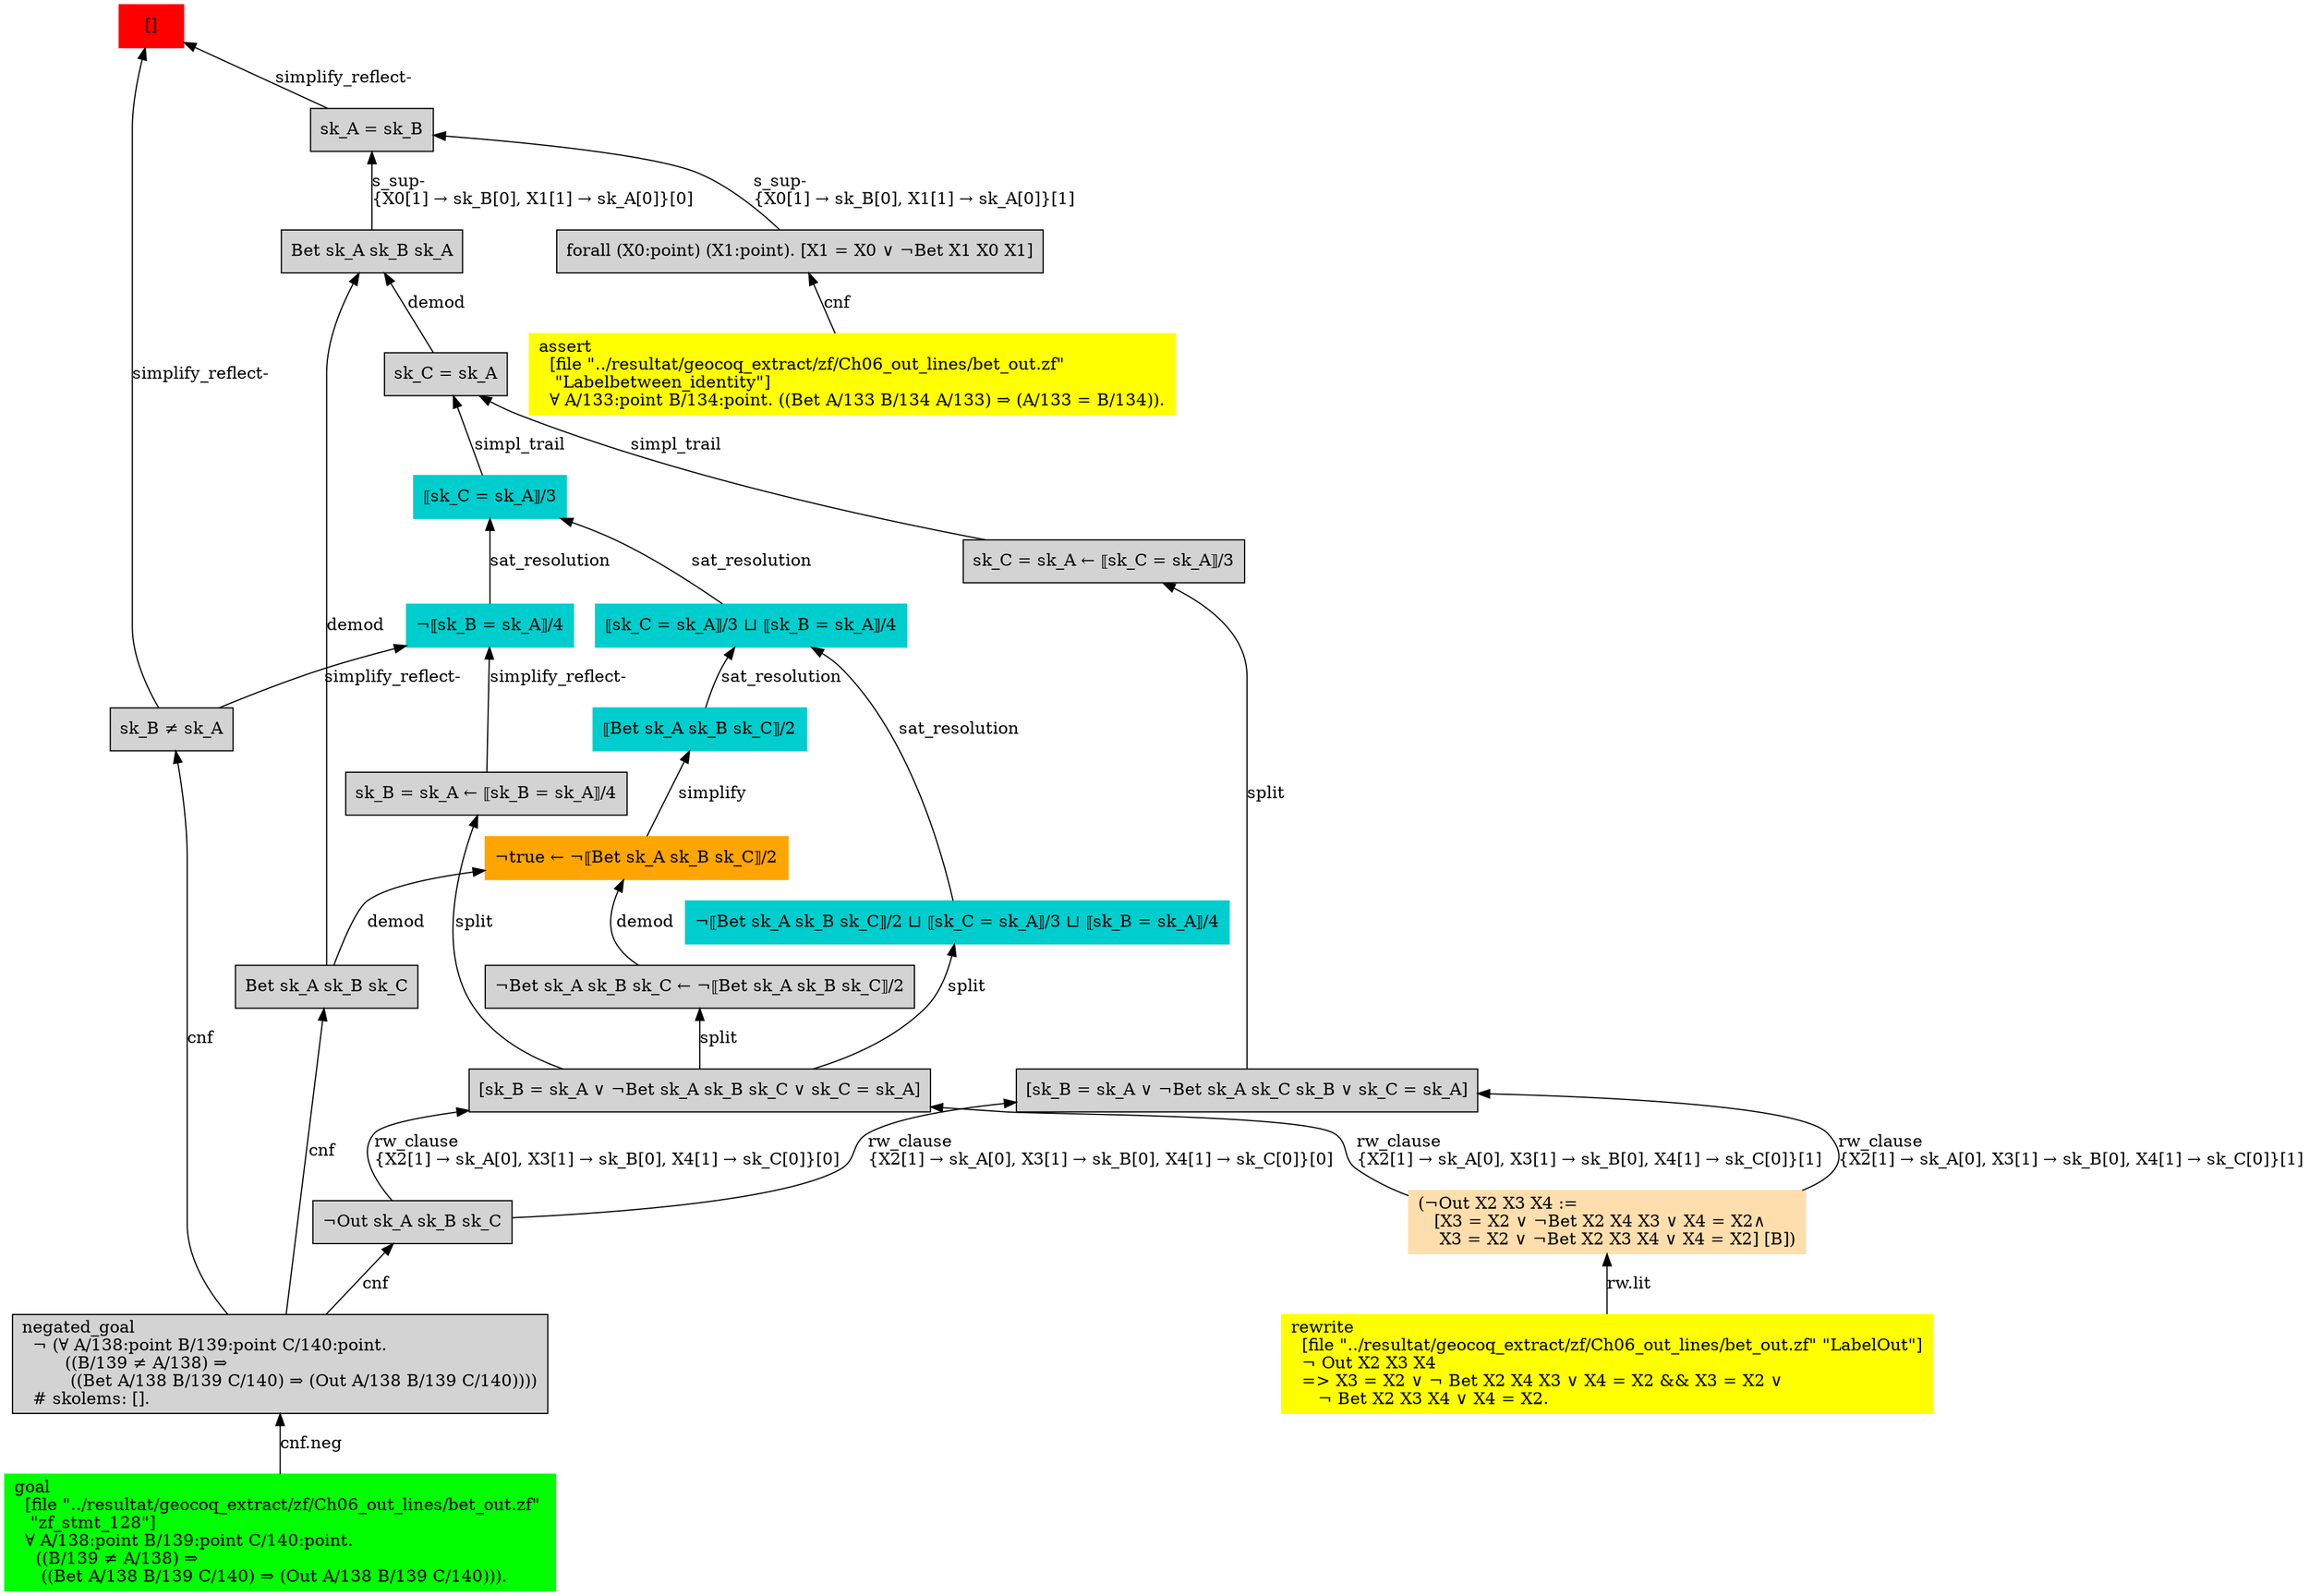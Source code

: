 digraph "unsat_graph" {
  vertex_0 [color=red, label="[]", shape=box, style=filled];
  vertex_0 -> vertex_1 [label="simplify_reflect-", dir="back"];
  vertex_1 [shape=box, label="sk_B ≠ sk_A\l", style=filled];
  vertex_1 -> vertex_2 [label="cnf", dir="back"];
  vertex_2 [shape=box, label="negated_goal\l  ¬ (∀ A/138:point B/139:point C/140:point.\l        ((B/139 ≠ A/138) ⇒\l         ((Bet A/138 B/139 C/140) ⇒ (Out A/138 B/139 C/140))))\l  # skolems: [].\l", style=filled];
  vertex_2 -> vertex_3 [label="cnf.neg", dir="back"];
  vertex_3 [color=green, shape=box, label="goal\l  [file \"../resultat/geocoq_extract/zf/Ch06_out_lines/bet_out.zf\" \l   \"zf_stmt_128\"]\l  ∀ A/138:point B/139:point C/140:point.\l    ((B/139 ≠ A/138) ⇒\l     ((Bet A/138 B/139 C/140) ⇒ (Out A/138 B/139 C/140))).\l", style=filled];
  vertex_0 -> vertex_4 [label="simplify_reflect-", dir="back"];
  vertex_4 [shape=box, label="sk_A = sk_B\l", style=filled];
  vertex_4 -> vertex_5 [label="s_sup-\l\{X0[1] → sk_B[0], X1[1] → sk_A[0]\}[1]\l", dir="back"];
  vertex_5 [shape=box, label="forall (X0:point) (X1:point). [X1 = X0 ∨ ¬Bet X1 X0 X1]\l", style=filled];
  vertex_5 -> vertex_6 [label="cnf", dir="back"];
  vertex_6 [color=yellow, shape=box, label="assert\l  [file \"../resultat/geocoq_extract/zf/Ch06_out_lines/bet_out.zf\" \l   \"Labelbetween_identity\"]\l  ∀ A/133:point B/134:point. ((Bet A/133 B/134 A/133) ⇒ (A/133 = B/134)).\l", style=filled];
  vertex_4 -> vertex_7 [label="s_sup-\l\{X0[1] → sk_B[0], X1[1] → sk_A[0]\}[0]\l", dir="back"];
  vertex_7 [shape=box, label="Bet sk_A sk_B sk_A\l", style=filled];
  vertex_7 -> vertex_8 [label="demod", dir="back"];
  vertex_8 [shape=box, label="sk_C = sk_A\l", style=filled];
  vertex_8 -> vertex_9 [label="simpl_trail", dir="back"];
  vertex_9 [color=cyan3, shape=box, label="⟦sk_C = sk_A⟧/3\l", style=filled];
  vertex_9 -> vertex_10 [label="sat_resolution", dir="back"];
  vertex_10 [color=cyan3, shape=box, label="¬⟦sk_B = sk_A⟧/4\l", style=filled];
  vertex_10 -> vertex_1 [label="simplify_reflect-", dir="back"];
  vertex_10 -> vertex_11 [label="simplify_reflect-", dir="back"];
  vertex_11 [shape=box, label="sk_B = sk_A ← ⟦sk_B = sk_A⟧/4\l", style=filled];
  vertex_11 -> vertex_12 [label="split", dir="back"];
  vertex_12 [shape=box, label="[sk_B = sk_A ∨ ¬Bet sk_A sk_B sk_C ∨ sk_C = sk_A]\l", style=filled];
  vertex_12 -> vertex_13 [label="rw_clause\l\{X2[1] → sk_A[0], X3[1] → sk_B[0], X4[1] → sk_C[0]\}[1]\l", dir="back"];
  vertex_13 [color=navajowhite, shape=box, label="(¬Out X2 X3 X4 :=\l   [X3 = X2 ∨ ¬Bet X2 X4 X3 ∨ X4 = X2∧\l    X3 = X2 ∨ ¬Bet X2 X3 X4 ∨ X4 = X2] [B])\l", style=filled];
  vertex_13 -> vertex_14 [label="rw.lit", dir="back"];
  vertex_14 [color=yellow, shape=box, label="rewrite\l  [file \"../resultat/geocoq_extract/zf/Ch06_out_lines/bet_out.zf\" \"LabelOut\"]\l  ¬ Out X2 X3 X4\l  =\> X3 = X2 ∨ ¬ Bet X2 X4 X3 ∨ X4 = X2 && X3 = X2 ∨ \l     ¬ Bet X2 X3 X4 ∨ X4 = X2.\l", style=filled];
  vertex_12 -> vertex_15 [label="rw_clause\l\{X2[1] → sk_A[0], X3[1] → sk_B[0], X4[1] → sk_C[0]\}[0]\l", dir="back"];
  vertex_15 [shape=box, label="¬Out sk_A sk_B sk_C\l", style=filled];
  vertex_15 -> vertex_2 [label="cnf", dir="back"];
  vertex_9 -> vertex_16 [label="sat_resolution", dir="back"];
  vertex_16 [color=cyan3, shape=box, label="⟦sk_C = sk_A⟧/3 ⊔ ⟦sk_B = sk_A⟧/4\l", style=filled];
  vertex_16 -> vertex_17 [label="sat_resolution", dir="back"];
  vertex_17 [color=cyan3, shape=box, label="⟦Bet sk_A sk_B sk_C⟧/2\l", style=filled];
  vertex_17 -> vertex_18 [label="simplify", dir="back"];
  vertex_18 [color=orange, shape=box, label="¬true ← ¬⟦Bet sk_A sk_B sk_C⟧/2\l", style=filled];
  vertex_18 -> vertex_19 [label="demod", dir="back"];
  vertex_19 [shape=box, label="Bet sk_A sk_B sk_C\l", style=filled];
  vertex_19 -> vertex_2 [label="cnf", dir="back"];
  vertex_18 -> vertex_20 [label="demod", dir="back"];
  vertex_20 [shape=box, label="¬Bet sk_A sk_B sk_C ← ¬⟦Bet sk_A sk_B sk_C⟧/2\l", style=filled];
  vertex_20 -> vertex_12 [label="split", dir="back"];
  vertex_16 -> vertex_21 [label="sat_resolution", dir="back"];
  vertex_21 [color=cyan3, shape=box, label="¬⟦Bet sk_A sk_B sk_C⟧/2 ⊔ ⟦sk_C = sk_A⟧/3 ⊔ ⟦sk_B = sk_A⟧/4\l", style=filled];
  vertex_21 -> vertex_12 [label="split", dir="back"];
  vertex_8 -> vertex_22 [label="simpl_trail", dir="back"];
  vertex_22 [shape=box, label="sk_C = sk_A ← ⟦sk_C = sk_A⟧/3\l", style=filled];
  vertex_22 -> vertex_23 [label="split", dir="back"];
  vertex_23 [shape=box, label="[sk_B = sk_A ∨ ¬Bet sk_A sk_C sk_B ∨ sk_C = sk_A]\l", style=filled];
  vertex_23 -> vertex_13 [label="rw_clause\l\{X2[1] → sk_A[0], X3[1] → sk_B[0], X4[1] → sk_C[0]\}[1]\l", dir="back"];
  vertex_23 -> vertex_15 [label="rw_clause\l\{X2[1] → sk_A[0], X3[1] → sk_B[0], X4[1] → sk_C[0]\}[0]\l", dir="back"];
  vertex_7 -> vertex_19 [label="demod", dir="back"];
  }


